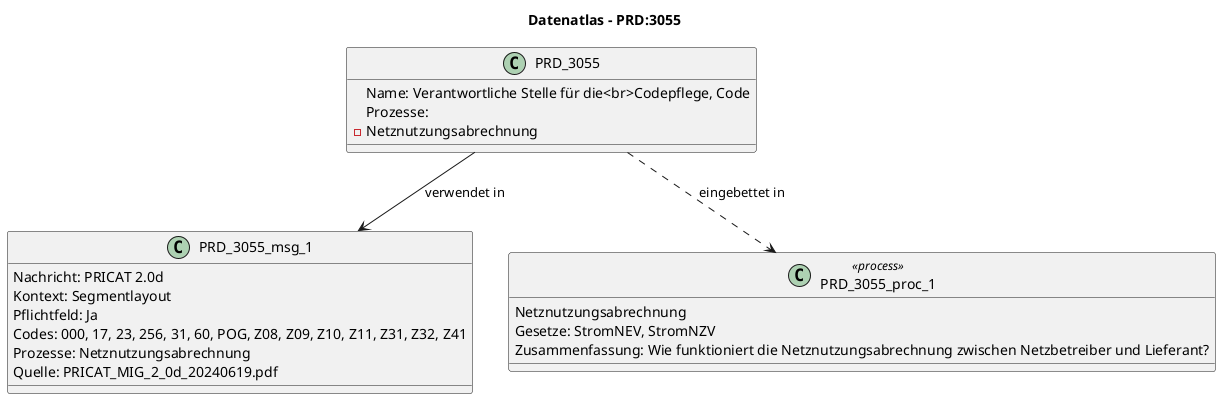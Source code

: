 @startuml
title Datenatlas – PRD:3055
class PRD_3055 {
  Name: Verantwortliche Stelle für die<br>Codepflege, Code
  Prozesse:
    - Netznutzungsabrechnung
}
class PRD_3055_msg_1 {
  Nachricht: PRICAT 2.0d
  Kontext: Segmentlayout
  Pflichtfeld: Ja
  Codes: 000, 17, 23, 256, 31, 60, POG, Z08, Z09, Z10, Z11, Z31, Z32, Z41
  Prozesse: Netznutzungsabrechnung
  Quelle: PRICAT_MIG_2_0d_20240619.pdf
}
PRD_3055 --> PRD_3055_msg_1 : verwendet in
class PRD_3055_proc_1 <<process>> {
  Netznutzungsabrechnung
  Gesetze: StromNEV, StromNZV
  Zusammenfassung: Wie funktioniert die Netznutzungsabrechnung zwischen Netzbetreiber und Lieferant?
}
PRD_3055 ..> PRD_3055_proc_1 : eingebettet in
@enduml